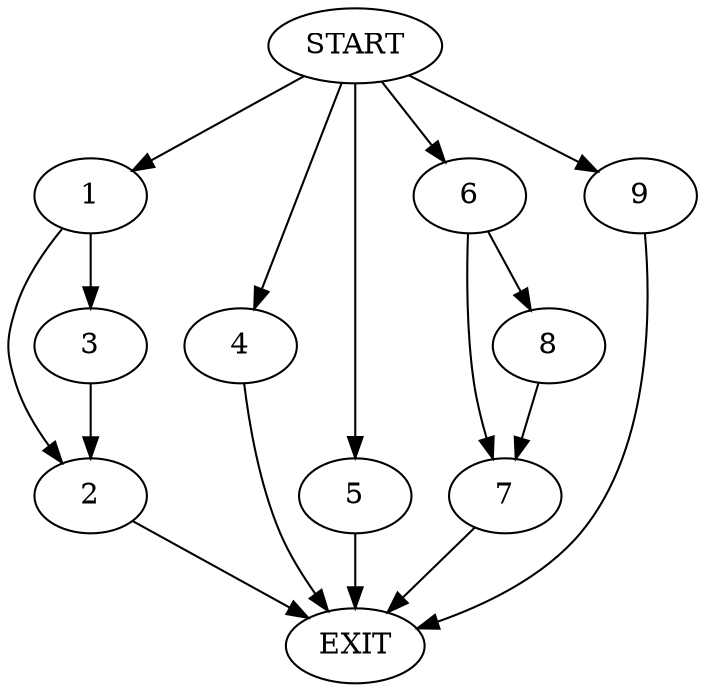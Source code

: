 digraph {
0 [label="START"]
10 [label="EXIT"]
0 -> 1
1 -> 2
1 -> 3
2 -> 10
3 -> 2
0 -> 4
4 -> 10
0 -> 5
5 -> 10
0 -> 6
6 -> 7
6 -> 8
8 -> 7
7 -> 10
0 -> 9
9 -> 10
}
